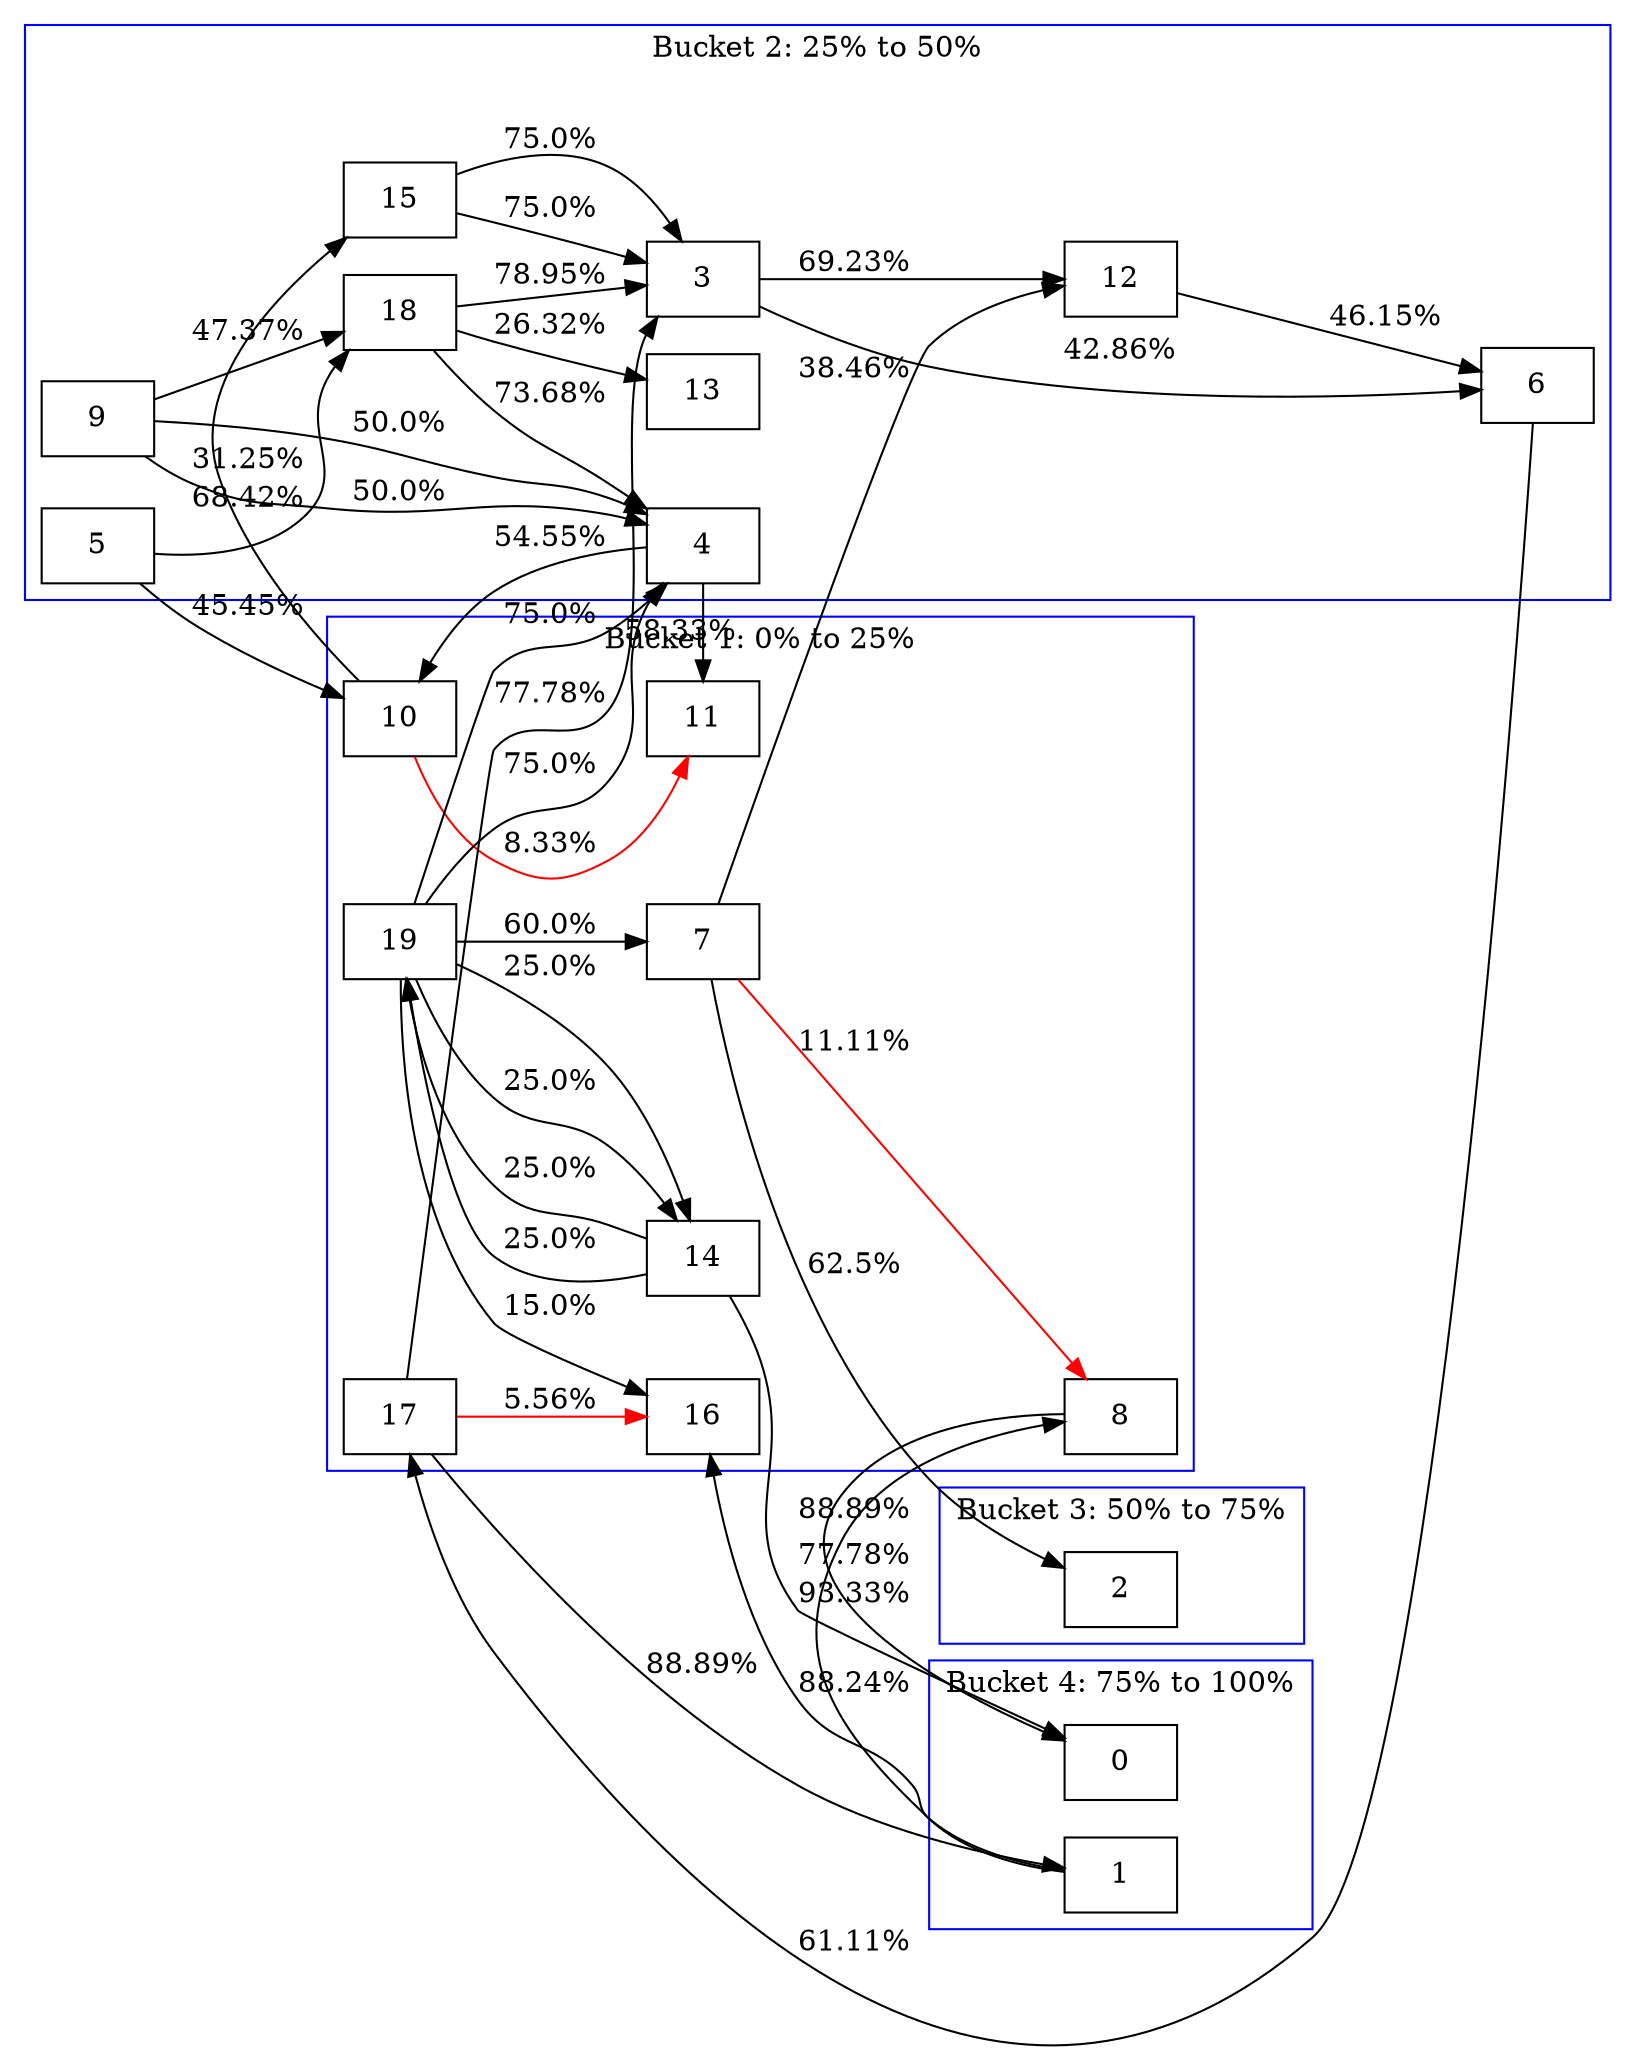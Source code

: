 digraph G {
    rankdir=LR;
    node [shape=box];
    subgraph cluster_1 {
        label="Bucket 1: 0% to 25%";
        color=blue;
        "7" -> "8" [label="11.11%", weight="11.11" color=red];
        "10" -> "11" [label="8.33%", weight="8.33" color=red];
        "14" -> "19" [label="25.0%", weight="25.0" ];
        "17" -> "16" [label="5.56%", weight="5.56" color=red];
        "19" -> "14" [label="25.0%", weight="25.0" ];
        "19" -> "16" [label="15.0%", weight="15.0" ];
    }
    subgraph cluster_2 {
        label="Bucket 2: 25% to 50%";
        color=blue;
        "3" -> "6" [label="42.86%", weight="42.86" ];
        "5" -> "10" [label="45.45%", weight="45.45" ];
        "7" -> "12" [label="38.46%", weight="38.46" ];
        "9" -> "4" [label="50.0%", weight="50.0" ];
        "9" -> "18" [label="47.37%", weight="47.37" ];
        "10" -> "15" [label="31.25%", weight="31.25" ];
        "12" -> "6" [label="46.15%", weight="46.15" ];
        "14" -> "19" [label="25.0%", weight="25.0" ];
        "18" -> "13" [label="26.32%", weight="26.32" ];
        "19" -> "14" [label="25.0%", weight="25.0" ];
    }
    subgraph cluster_3 {
        label="Bucket 3: 50% to 75%";
        color=blue;
        "3" -> "12" [label="69.23%", weight="69.23" ];
        "4" -> "10" [label="54.55%", weight="54.55" ];
        "4" -> "11" [label="58.33%", weight="58.33" ];
        "5" -> "18" [label="68.42%", weight="68.42" ];
        "6" -> "17" [label="61.11%", weight="61.11" ];
        "7" -> "2" [label="62.5%", weight="62.5" ];
        "9" -> "4" [label="50.0%", weight="50.0" ];
        "15" -> "3" [label="75.0%", weight="75.0" ];
        "18" -> "4" [label="73.68%", weight="73.68" ];
        "19" -> "4" [label="75.0%", weight="75.0" ];
        "19" -> "7" [label="60.0%", weight="60.0" ];
    }
    subgraph cluster_4 {
        label="Bucket 4: 75% to 100%";
        color=blue;
        "1" -> "8" [label="77.78%", weight="77.78" ];
        "1" -> "16" [label="88.24%", weight="88.24" ];
        "8" -> "0" [label="88.89%", weight="88.89" ];
        "14" -> "0" [label="93.33%", weight="93.33" ];
        "15" -> "3" [label="75.0%", weight="75.0" ];
        "17" -> "1" [label="88.89%", weight="88.89" ];
        "17" -> "3" [label="77.78%", weight="77.78" ];
        "18" -> "3" [label="78.95%", weight="78.95" ];
        "19" -> "4" [label="75.0%", weight="75.0" ];
    }
}
